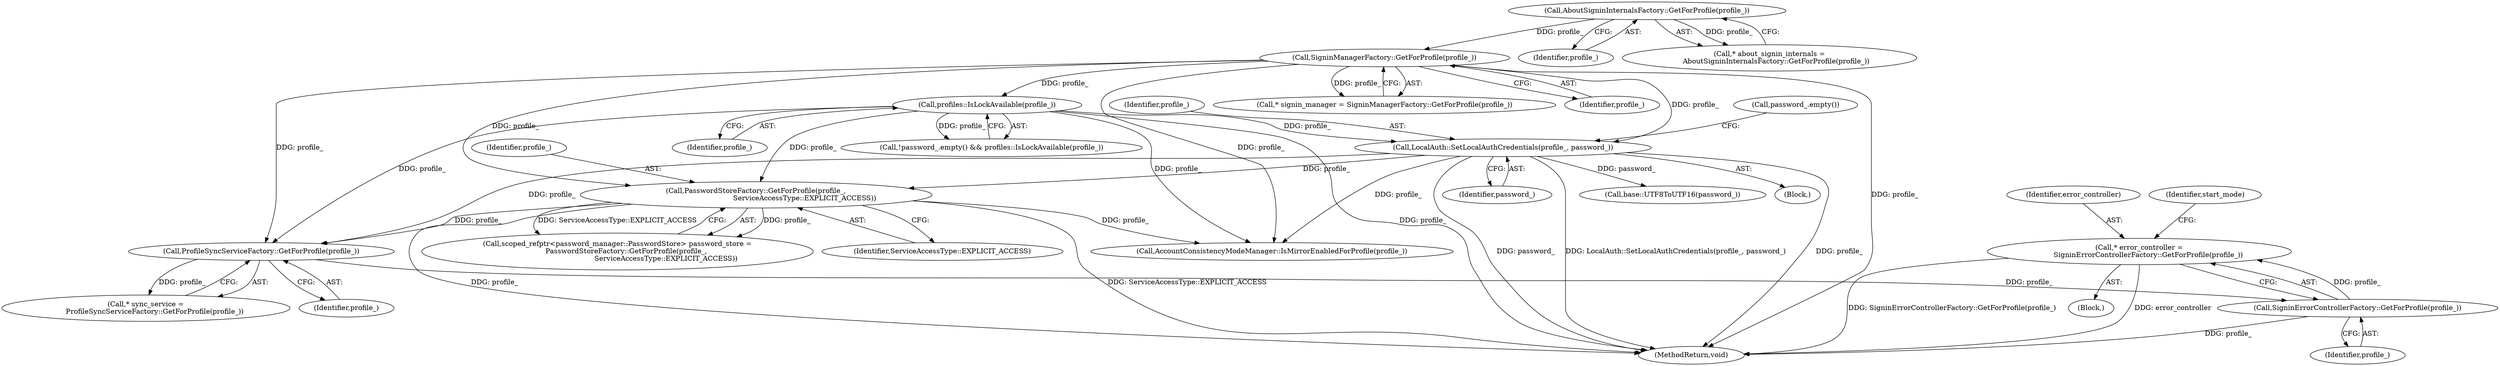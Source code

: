 digraph "0_Chrome_282f53ffdc3b1902da86f6a0791af736837efbf8_8@pointer" {
"1000257" [label="(Call,* error_controller =\n        SigninErrorControllerFactory::GetForProfile(profile_))"];
"1000259" [label="(Call,SigninErrorControllerFactory::GetForProfile(profile_))"];
"1000254" [label="(Call,ProfileSyncServiceFactory::GetForProfile(profile_))"];
"1000186" [label="(Call,PasswordStoreFactory::GetForProfile(profile_,\n                                            ServiceAccessType::EXPLICIT_ACCESS))"];
"1000170" [label="(Call,profiles::IsLockAvailable(profile_))"];
"1000146" [label="(Call,SigninManagerFactory::GetForProfile(profile_))"];
"1000123" [label="(Call,AboutSigninInternalsFactory::GetForProfile(profile_))"];
"1000173" [label="(Call,LocalAuth::SetLocalAuthCredentials(profile_, password_))"];
"1000124" [label="(Identifier,profile_)"];
"1000263" [label="(Identifier,start_mode)"];
"1000167" [label="(Call,!password_.empty() && profiles::IsLockAvailable(profile_))"];
"1000178" [label="(Call,password_.empty())"];
"1000174" [label="(Identifier,profile_)"];
"1000259" [label="(Call,SigninErrorControllerFactory::GetForProfile(profile_))"];
"1000146" [label="(Call,SigninManagerFactory::GetForProfile(profile_))"];
"1000175" [label="(Identifier,password_)"];
"1000228" [label="(Call,AccountConsistencyModeManager::IsMirrorEnabledForProfile(profile_))"];
"1000254" [label="(Call,ProfileSyncServiceFactory::GetForProfile(profile_))"];
"1000173" [label="(Call,LocalAuth::SetLocalAuthCredentials(profile_, password_))"];
"1000186" [label="(Call,PasswordStoreFactory::GetForProfile(profile_,\n                                            ServiceAccessType::EXPLICIT_ACCESS))"];
"1000144" [label="(Call,* signin_manager = SigninManagerFactory::GetForProfile(profile_))"];
"1000188" [label="(Identifier,ServiceAccessType::EXPLICIT_ACCESS)"];
"1000171" [label="(Identifier,profile_)"];
"1000180" [label="(Call,scoped_refptr<password_manager::PasswordStore> password_store =\n        PasswordStoreFactory::GetForProfile(profile_,\n                                            ServiceAccessType::EXPLICIT_ACCESS))"];
"1000197" [label="(Call,base::UTF8ToUTF16(password_))"];
"1000252" [label="(Call,* sync_service =\n        ProfileSyncServiceFactory::GetForProfile(profile_))"];
"1000172" [label="(Block,)"];
"1000260" [label="(Identifier,profile_)"];
"1000121" [label="(Call,* about_signin_internals =\n      AboutSigninInternalsFactory::GetForProfile(profile_))"];
"1000187" [label="(Identifier,profile_)"];
"1000250" [label="(Block,)"];
"1000257" [label="(Call,* error_controller =\n        SigninErrorControllerFactory::GetForProfile(profile_))"];
"1000255" [label="(Identifier,profile_)"];
"1000147" [label="(Identifier,profile_)"];
"1000318" [label="(MethodReturn,void)"];
"1000123" [label="(Call,AboutSigninInternalsFactory::GetForProfile(profile_))"];
"1000258" [label="(Identifier,error_controller)"];
"1000170" [label="(Call,profiles::IsLockAvailable(profile_))"];
"1000257" -> "1000250"  [label="AST: "];
"1000257" -> "1000259"  [label="CFG: "];
"1000258" -> "1000257"  [label="AST: "];
"1000259" -> "1000257"  [label="AST: "];
"1000263" -> "1000257"  [label="CFG: "];
"1000257" -> "1000318"  [label="DDG: SigninErrorControllerFactory::GetForProfile(profile_)"];
"1000257" -> "1000318"  [label="DDG: error_controller"];
"1000259" -> "1000257"  [label="DDG: profile_"];
"1000259" -> "1000260"  [label="CFG: "];
"1000260" -> "1000259"  [label="AST: "];
"1000259" -> "1000318"  [label="DDG: profile_"];
"1000254" -> "1000259"  [label="DDG: profile_"];
"1000254" -> "1000252"  [label="AST: "];
"1000254" -> "1000255"  [label="CFG: "];
"1000255" -> "1000254"  [label="AST: "];
"1000252" -> "1000254"  [label="CFG: "];
"1000254" -> "1000252"  [label="DDG: profile_"];
"1000186" -> "1000254"  [label="DDG: profile_"];
"1000170" -> "1000254"  [label="DDG: profile_"];
"1000146" -> "1000254"  [label="DDG: profile_"];
"1000173" -> "1000254"  [label="DDG: profile_"];
"1000186" -> "1000180"  [label="AST: "];
"1000186" -> "1000188"  [label="CFG: "];
"1000187" -> "1000186"  [label="AST: "];
"1000188" -> "1000186"  [label="AST: "];
"1000180" -> "1000186"  [label="CFG: "];
"1000186" -> "1000318"  [label="DDG: ServiceAccessType::EXPLICIT_ACCESS"];
"1000186" -> "1000318"  [label="DDG: profile_"];
"1000186" -> "1000180"  [label="DDG: profile_"];
"1000186" -> "1000180"  [label="DDG: ServiceAccessType::EXPLICIT_ACCESS"];
"1000170" -> "1000186"  [label="DDG: profile_"];
"1000146" -> "1000186"  [label="DDG: profile_"];
"1000173" -> "1000186"  [label="DDG: profile_"];
"1000186" -> "1000228"  [label="DDG: profile_"];
"1000170" -> "1000167"  [label="AST: "];
"1000170" -> "1000171"  [label="CFG: "];
"1000171" -> "1000170"  [label="AST: "];
"1000167" -> "1000170"  [label="CFG: "];
"1000170" -> "1000318"  [label="DDG: profile_"];
"1000170" -> "1000167"  [label="DDG: profile_"];
"1000146" -> "1000170"  [label="DDG: profile_"];
"1000170" -> "1000173"  [label="DDG: profile_"];
"1000170" -> "1000228"  [label="DDG: profile_"];
"1000146" -> "1000144"  [label="AST: "];
"1000146" -> "1000147"  [label="CFG: "];
"1000147" -> "1000146"  [label="AST: "];
"1000144" -> "1000146"  [label="CFG: "];
"1000146" -> "1000318"  [label="DDG: profile_"];
"1000146" -> "1000144"  [label="DDG: profile_"];
"1000123" -> "1000146"  [label="DDG: profile_"];
"1000146" -> "1000173"  [label="DDG: profile_"];
"1000146" -> "1000228"  [label="DDG: profile_"];
"1000123" -> "1000121"  [label="AST: "];
"1000123" -> "1000124"  [label="CFG: "];
"1000124" -> "1000123"  [label="AST: "];
"1000121" -> "1000123"  [label="CFG: "];
"1000123" -> "1000121"  [label="DDG: profile_"];
"1000173" -> "1000172"  [label="AST: "];
"1000173" -> "1000175"  [label="CFG: "];
"1000174" -> "1000173"  [label="AST: "];
"1000175" -> "1000173"  [label="AST: "];
"1000178" -> "1000173"  [label="CFG: "];
"1000173" -> "1000318"  [label="DDG: LocalAuth::SetLocalAuthCredentials(profile_, password_)"];
"1000173" -> "1000318"  [label="DDG: profile_"];
"1000173" -> "1000318"  [label="DDG: password_"];
"1000173" -> "1000197"  [label="DDG: password_"];
"1000173" -> "1000228"  [label="DDG: profile_"];
}
